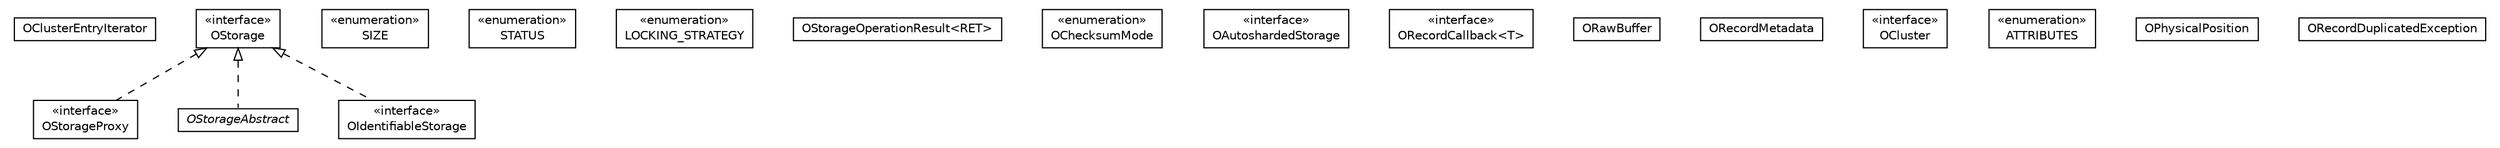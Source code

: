 #!/usr/local/bin/dot
#
# Class diagram 
# Generated by UMLGraph version R5_6-24-gf6e263 (http://www.umlgraph.org/)
#

digraph G {
	edge [fontname="Helvetica",fontsize=10,labelfontname="Helvetica",labelfontsize=10];
	node [fontname="Helvetica",fontsize=10,shape=plaintext];
	nodesep=0.25;
	ranksep=0.5;
	// com.orientechnologies.orient.core.storage.OClusterEntryIterator
	c187955 [label=<<table title="com.orientechnologies.orient.core.storage.OClusterEntryIterator" border="0" cellborder="1" cellspacing="0" cellpadding="2" port="p" href="./OClusterEntryIterator.html">
		<tr><td><table border="0" cellspacing="0" cellpadding="1">
<tr><td align="center" balign="center"> OClusterEntryIterator </td></tr>
		</table></td></tr>
		</table>>, URL="./OClusterEntryIterator.html", fontname="Helvetica", fontcolor="black", fontsize=10.0];
	// com.orientechnologies.orient.core.storage.OStorage
	c187956 [label=<<table title="com.orientechnologies.orient.core.storage.OStorage" border="0" cellborder="1" cellspacing="0" cellpadding="2" port="p" href="./OStorage.html">
		<tr><td><table border="0" cellspacing="0" cellpadding="1">
<tr><td align="center" balign="center"> &#171;interface&#187; </td></tr>
<tr><td align="center" balign="center"> OStorage </td></tr>
		</table></td></tr>
		</table>>, URL="./OStorage.html", fontname="Helvetica", fontcolor="black", fontsize=10.0];
	// com.orientechnologies.orient.core.storage.OStorage.SIZE
	c187957 [label=<<table title="com.orientechnologies.orient.core.storage.OStorage.SIZE" border="0" cellborder="1" cellspacing="0" cellpadding="2" port="p" href="./OStorage.SIZE.html">
		<tr><td><table border="0" cellspacing="0" cellpadding="1">
<tr><td align="center" balign="center"> &#171;enumeration&#187; </td></tr>
<tr><td align="center" balign="center"> SIZE </td></tr>
		</table></td></tr>
		</table>>, URL="./OStorage.SIZE.html", fontname="Helvetica", fontcolor="black", fontsize=10.0];
	// com.orientechnologies.orient.core.storage.OStorage.STATUS
	c187958 [label=<<table title="com.orientechnologies.orient.core.storage.OStorage.STATUS" border="0" cellborder="1" cellspacing="0" cellpadding="2" port="p" href="./OStorage.STATUS.html">
		<tr><td><table border="0" cellspacing="0" cellpadding="1">
<tr><td align="center" balign="center"> &#171;enumeration&#187; </td></tr>
<tr><td align="center" balign="center"> STATUS </td></tr>
		</table></td></tr>
		</table>>, URL="./OStorage.STATUS.html", fontname="Helvetica", fontcolor="black", fontsize=10.0];
	// com.orientechnologies.orient.core.storage.OStorage.LOCKING_STRATEGY
	c187959 [label=<<table title="com.orientechnologies.orient.core.storage.OStorage.LOCKING_STRATEGY" border="0" cellborder="1" cellspacing="0" cellpadding="2" port="p" href="./OStorage.LOCKING_STRATEGY.html">
		<tr><td><table border="0" cellspacing="0" cellpadding="1">
<tr><td align="center" balign="center"> &#171;enumeration&#187; </td></tr>
<tr><td align="center" balign="center"> LOCKING_STRATEGY </td></tr>
		</table></td></tr>
		</table>>, URL="./OStorage.LOCKING_STRATEGY.html", fontname="Helvetica", fontcolor="black", fontsize=10.0];
	// com.orientechnologies.orient.core.storage.OStorageOperationResult<RET>
	c187960 [label=<<table title="com.orientechnologies.orient.core.storage.OStorageOperationResult" border="0" cellborder="1" cellspacing="0" cellpadding="2" port="p" href="./OStorageOperationResult.html">
		<tr><td><table border="0" cellspacing="0" cellpadding="1">
<tr><td align="center" balign="center"> OStorageOperationResult&lt;RET&gt; </td></tr>
		</table></td></tr>
		</table>>, URL="./OStorageOperationResult.html", fontname="Helvetica", fontcolor="black", fontsize=10.0];
	// com.orientechnologies.orient.core.storage.OStorageProxy
	c187961 [label=<<table title="com.orientechnologies.orient.core.storage.OStorageProxy" border="0" cellborder="1" cellspacing="0" cellpadding="2" port="p" href="./OStorageProxy.html">
		<tr><td><table border="0" cellspacing="0" cellpadding="1">
<tr><td align="center" balign="center"> &#171;interface&#187; </td></tr>
<tr><td align="center" balign="center"> OStorageProxy </td></tr>
		</table></td></tr>
		</table>>, URL="./OStorageProxy.html", fontname="Helvetica", fontcolor="black", fontsize=10.0];
	// com.orientechnologies.orient.core.storage.OStorageAbstract
	c187962 [label=<<table title="com.orientechnologies.orient.core.storage.OStorageAbstract" border="0" cellborder="1" cellspacing="0" cellpadding="2" port="p" href="./OStorageAbstract.html">
		<tr><td><table border="0" cellspacing="0" cellpadding="1">
<tr><td align="center" balign="center"><font face="Helvetica-Oblique"> OStorageAbstract </font></td></tr>
		</table></td></tr>
		</table>>, URL="./OStorageAbstract.html", fontname="Helvetica", fontcolor="black", fontsize=10.0];
	// com.orientechnologies.orient.core.storage.OChecksumMode
	c187963 [label=<<table title="com.orientechnologies.orient.core.storage.OChecksumMode" border="0" cellborder="1" cellspacing="0" cellpadding="2" port="p" href="./OChecksumMode.html">
		<tr><td><table border="0" cellspacing="0" cellpadding="1">
<tr><td align="center" balign="center"> &#171;enumeration&#187; </td></tr>
<tr><td align="center" balign="center"> OChecksumMode </td></tr>
		</table></td></tr>
		</table>>, URL="./OChecksumMode.html", fontname="Helvetica", fontcolor="black", fontsize=10.0];
	// com.orientechnologies.orient.core.storage.OAutoshardedStorage
	c187964 [label=<<table title="com.orientechnologies.orient.core.storage.OAutoshardedStorage" border="0" cellborder="1" cellspacing="0" cellpadding="2" port="p" href="./OAutoshardedStorage.html">
		<tr><td><table border="0" cellspacing="0" cellpadding="1">
<tr><td align="center" balign="center"> &#171;interface&#187; </td></tr>
<tr><td align="center" balign="center"> OAutoshardedStorage </td></tr>
		</table></td></tr>
		</table>>, URL="./OAutoshardedStorage.html", fontname="Helvetica", fontcolor="black", fontsize=10.0];
	// com.orientechnologies.orient.core.storage.ORecordCallback<T>
	c187965 [label=<<table title="com.orientechnologies.orient.core.storage.ORecordCallback" border="0" cellborder="1" cellspacing="0" cellpadding="2" port="p" href="./ORecordCallback.html">
		<tr><td><table border="0" cellspacing="0" cellpadding="1">
<tr><td align="center" balign="center"> &#171;interface&#187; </td></tr>
<tr><td align="center" balign="center"> ORecordCallback&lt;T&gt; </td></tr>
		</table></td></tr>
		</table>>, URL="./ORecordCallback.html", fontname="Helvetica", fontcolor="black", fontsize=10.0];
	// com.orientechnologies.orient.core.storage.ORawBuffer
	c187966 [label=<<table title="com.orientechnologies.orient.core.storage.ORawBuffer" border="0" cellborder="1" cellspacing="0" cellpadding="2" port="p" href="./ORawBuffer.html">
		<tr><td><table border="0" cellspacing="0" cellpadding="1">
<tr><td align="center" balign="center"> ORawBuffer </td></tr>
		</table></td></tr>
		</table>>, URL="./ORawBuffer.html", fontname="Helvetica", fontcolor="black", fontsize=10.0];
	// com.orientechnologies.orient.core.storage.ORecordMetadata
	c187967 [label=<<table title="com.orientechnologies.orient.core.storage.ORecordMetadata" border="0" cellborder="1" cellspacing="0" cellpadding="2" port="p" href="./ORecordMetadata.html">
		<tr><td><table border="0" cellspacing="0" cellpadding="1">
<tr><td align="center" balign="center"> ORecordMetadata </td></tr>
		</table></td></tr>
		</table>>, URL="./ORecordMetadata.html", fontname="Helvetica", fontcolor="black", fontsize=10.0];
	// com.orientechnologies.orient.core.storage.OCluster
	c187968 [label=<<table title="com.orientechnologies.orient.core.storage.OCluster" border="0" cellborder="1" cellspacing="0" cellpadding="2" port="p" href="./OCluster.html">
		<tr><td><table border="0" cellspacing="0" cellpadding="1">
<tr><td align="center" balign="center"> &#171;interface&#187; </td></tr>
<tr><td align="center" balign="center"> OCluster </td></tr>
		</table></td></tr>
		</table>>, URL="./OCluster.html", fontname="Helvetica", fontcolor="black", fontsize=10.0];
	// com.orientechnologies.orient.core.storage.OCluster.ATTRIBUTES
	c187969 [label=<<table title="com.orientechnologies.orient.core.storage.OCluster.ATTRIBUTES" border="0" cellborder="1" cellspacing="0" cellpadding="2" port="p" href="./OCluster.ATTRIBUTES.html">
		<tr><td><table border="0" cellspacing="0" cellpadding="1">
<tr><td align="center" balign="center"> &#171;enumeration&#187; </td></tr>
<tr><td align="center" balign="center"> ATTRIBUTES </td></tr>
		</table></td></tr>
		</table>>, URL="./OCluster.ATTRIBUTES.html", fontname="Helvetica", fontcolor="black", fontsize=10.0];
	// com.orientechnologies.orient.core.storage.OPhysicalPosition
	c187970 [label=<<table title="com.orientechnologies.orient.core.storage.OPhysicalPosition" border="0" cellborder="1" cellspacing="0" cellpadding="2" port="p" href="./OPhysicalPosition.html">
		<tr><td><table border="0" cellspacing="0" cellpadding="1">
<tr><td align="center" balign="center"> OPhysicalPosition </td></tr>
		</table></td></tr>
		</table>>, URL="./OPhysicalPosition.html", fontname="Helvetica", fontcolor="black", fontsize=10.0];
	// com.orientechnologies.orient.core.storage.OIdentifiableStorage
	c187971 [label=<<table title="com.orientechnologies.orient.core.storage.OIdentifiableStorage" border="0" cellborder="1" cellspacing="0" cellpadding="2" port="p" href="./OIdentifiableStorage.html">
		<tr><td><table border="0" cellspacing="0" cellpadding="1">
<tr><td align="center" balign="center"> &#171;interface&#187; </td></tr>
<tr><td align="center" balign="center"> OIdentifiableStorage </td></tr>
		</table></td></tr>
		</table>>, URL="./OIdentifiableStorage.html", fontname="Helvetica", fontcolor="black", fontsize=10.0];
	// com.orientechnologies.orient.core.storage.ORecordDuplicatedException
	c187972 [label=<<table title="com.orientechnologies.orient.core.storage.ORecordDuplicatedException" border="0" cellborder="1" cellspacing="0" cellpadding="2" port="p" href="./ORecordDuplicatedException.html">
		<tr><td><table border="0" cellspacing="0" cellpadding="1">
<tr><td align="center" balign="center"> ORecordDuplicatedException </td></tr>
		</table></td></tr>
		</table>>, URL="./ORecordDuplicatedException.html", fontname="Helvetica", fontcolor="black", fontsize=10.0];
	//com.orientechnologies.orient.core.storage.OStorageProxy implements com.orientechnologies.orient.core.storage.OStorage
	c187956:p -> c187961:p [dir=back,arrowtail=empty,style=dashed];
	//com.orientechnologies.orient.core.storage.OStorageAbstract implements com.orientechnologies.orient.core.storage.OStorage
	c187956:p -> c187962:p [dir=back,arrowtail=empty,style=dashed];
	//com.orientechnologies.orient.core.storage.OIdentifiableStorage implements com.orientechnologies.orient.core.storage.OStorage
	c187956:p -> c187971:p [dir=back,arrowtail=empty,style=dashed];
}

